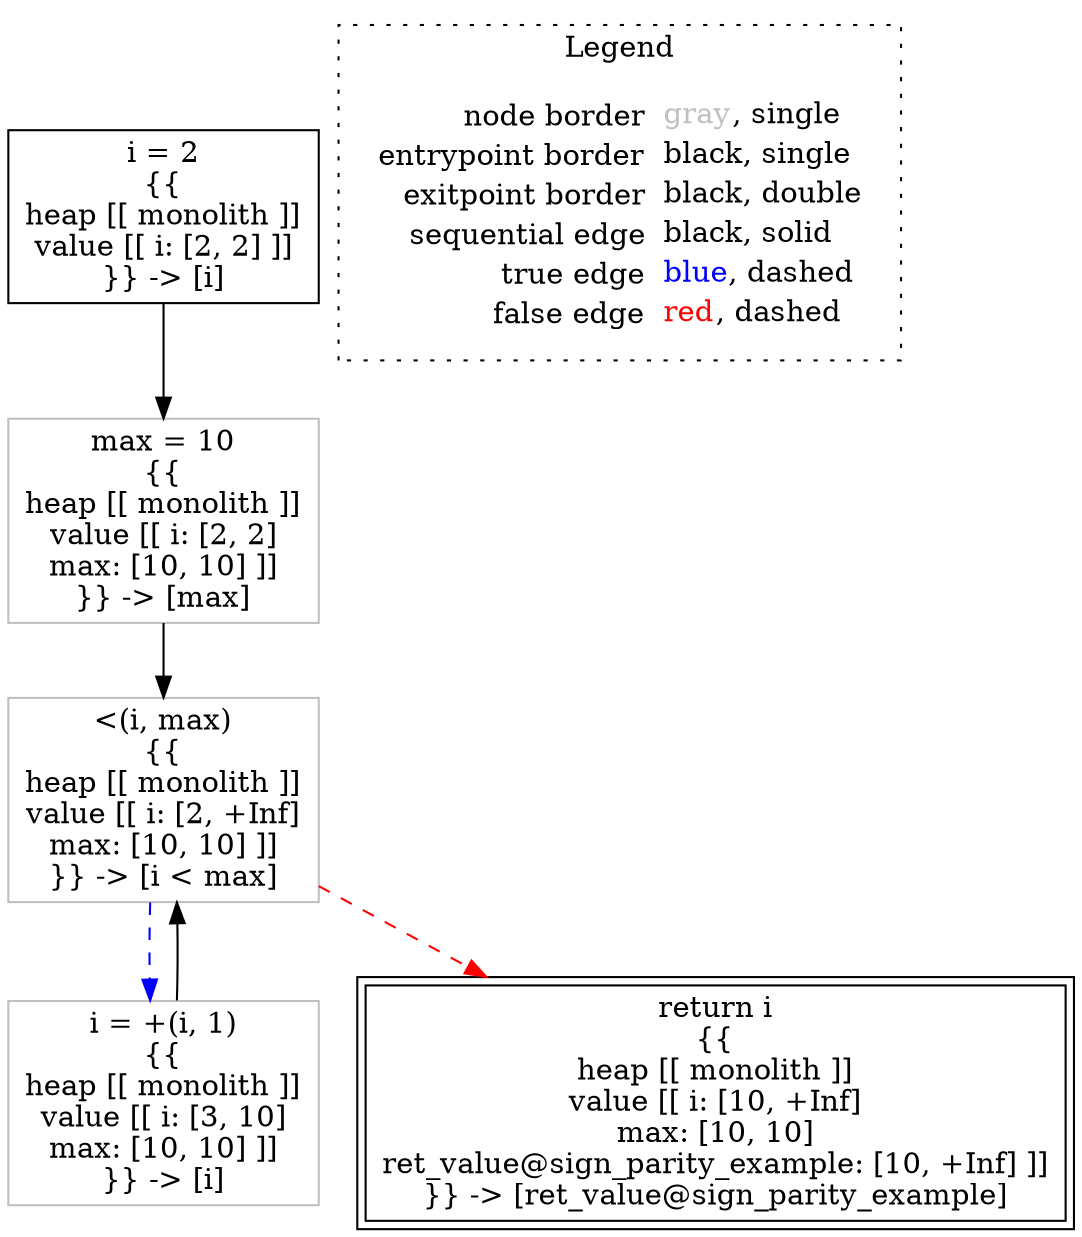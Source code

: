 digraph {
	"node0" [shape="rect",color="black",label=<i = 2<BR/>{{<BR/>heap [[ monolith ]]<BR/>value [[ i: [2, 2] ]]<BR/>}} -&gt; [i]>];
	"node1" [shape="rect",color="black",peripheries="2",label=<return i<BR/>{{<BR/>heap [[ monolith ]]<BR/>value [[ i: [10, +Inf]<BR/>max: [10, 10]<BR/>ret_value@sign_parity_example: [10, +Inf] ]]<BR/>}} -&gt; [ret_value@sign_parity_example]>];
	"node2" [shape="rect",color="gray",label=<i = +(i, 1)<BR/>{{<BR/>heap [[ monolith ]]<BR/>value [[ i: [3, 10]<BR/>max: [10, 10] ]]<BR/>}} -&gt; [i]>];
	"node3" [shape="rect",color="gray",label=<max = 10<BR/>{{<BR/>heap [[ monolith ]]<BR/>value [[ i: [2, 2]<BR/>max: [10, 10] ]]<BR/>}} -&gt; [max]>];
	"node4" [shape="rect",color="gray",label=<&lt;(i, max)<BR/>{{<BR/>heap [[ monolith ]]<BR/>value [[ i: [2, +Inf]<BR/>max: [10, 10] ]]<BR/>}} -&gt; [i &lt; max]>];
	"node0" -> "node3" [color="black"];
	"node2" -> "node4" [color="black"];
	"node3" -> "node4" [color="black"];
	"node4" -> "node1" [color="red",style="dashed"];
	"node4" -> "node2" [color="blue",style="dashed"];
subgraph cluster_legend {
	label="Legend";
	style=dotted;
	node [shape=plaintext];
	"legend" [label=<<table border="0" cellpadding="2" cellspacing="0" cellborder="0"><tr><td align="right">node border&nbsp;</td><td align="left"><font color="gray">gray</font>, single</td></tr><tr><td align="right">entrypoint border&nbsp;</td><td align="left"><font color="black">black</font>, single</td></tr><tr><td align="right">exitpoint border&nbsp;</td><td align="left"><font color="black">black</font>, double</td></tr><tr><td align="right">sequential edge&nbsp;</td><td align="left"><font color="black">black</font>, solid</td></tr><tr><td align="right">true edge&nbsp;</td><td align="left"><font color="blue">blue</font>, dashed</td></tr><tr><td align="right">false edge&nbsp;</td><td align="left"><font color="red">red</font>, dashed</td></tr></table>>];
}

}
